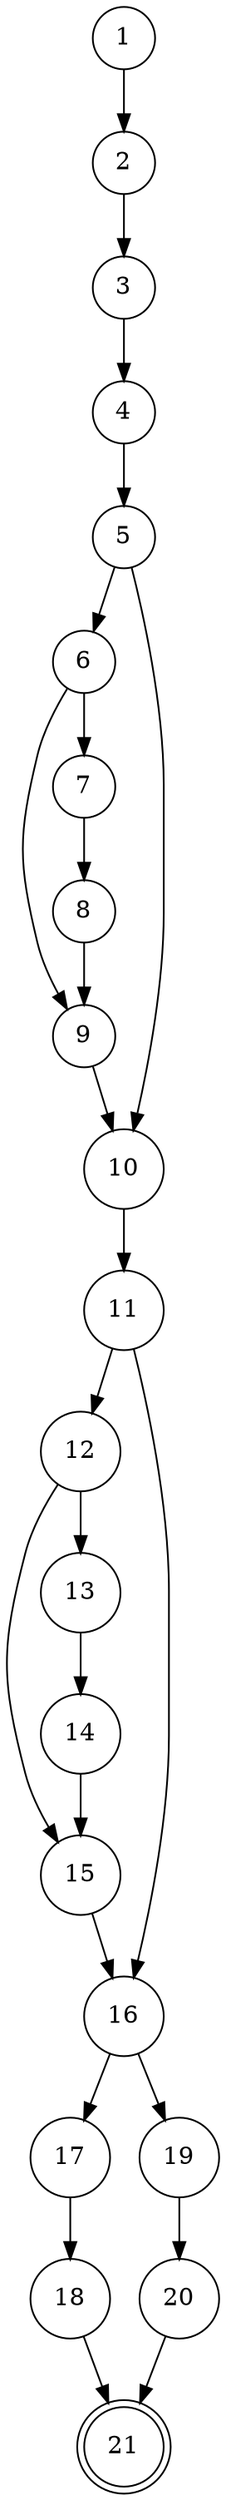 digraph gfc { 
node [shape = circle] 1;
/* definition of argc at 1 */ 
/* definition of argv at 1 */ 
node [shape = doublecircle] 21;
node [shape = circle] 2;
/* derefdefinition of argc at 2 */ 
/* derefdefinition of argv at 2 */ 
node [shape = circle] 3;
/* derefdefinition of rank at 3 */ 
node [shape = circle] 4;
/* derefdefinition of size at 4 */ 
node [shape = circle] 5;
/* pusage of argc at 5 */ 
/* pusage of size at 5 */ 
node [shape = circle] 9;
node [shape = circle] 6;
/* pusage of rank at 6 */ 
node [shape = circle] 8;
node [shape = circle] 7;
/* cusage of argv at 7 */ 
node [shape = circle] 10;
/* definition of producao at 10 */ 
/* cusage of argv at 10 */ 
node [shape = circle] 11;
/* pusage of producao at 11 */ 
node [shape = circle] 15;
node [shape = circle] 12;
/* pusage of rank at 12 */ 
node [shape = circle] 14;
node [shape = circle] 13;
/* cusage of producao at 13 */ 
node [shape = circle] 16;
/* pusage of rank at 16 */ 
/* pusage of size at 16 */ 
node [shape = circle] 17;
/* cusage of producao at 17 */ 
/* cusage of size at 17 */ 
node [shape = circle] 18;
node [shape = circle] 19;
/* cusage of producao at 19 */ 
/* cusage of size at 19 */ 
node [shape = circle] 20;
1 -> 2;
2 -> 3;
3 -> 4;
4 -> 5;
5 -> 10;
5 -> 6;
9 -> 10;
6 -> 9;
6 -> 7;
8 -> 9;
7 -> 8;
10 -> 11;
11 -> 16;
11 -> 12;
15 -> 16;
12 -> 15;
12 -> 13;
14 -> 15;
13 -> 14;
16 -> 17;
16 -> 19;
18 -> 21;
20 -> 21;
17 -> 18;
19 -> 20;
 } 

